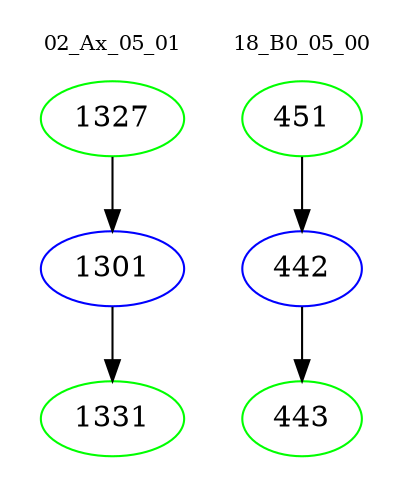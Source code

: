 digraph{
subgraph cluster_0 {
color = white
label = "02_Ax_05_01";
fontsize=10;
T0_1327 [label="1327", color="green"]
T0_1327 -> T0_1301 [color="black"]
T0_1301 [label="1301", color="blue"]
T0_1301 -> T0_1331 [color="black"]
T0_1331 [label="1331", color="green"]
}
subgraph cluster_1 {
color = white
label = "18_B0_05_00";
fontsize=10;
T1_451 [label="451", color="green"]
T1_451 -> T1_442 [color="black"]
T1_442 [label="442", color="blue"]
T1_442 -> T1_443 [color="black"]
T1_443 [label="443", color="green"]
}
}
